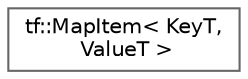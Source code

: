 digraph "类继承关系图"
{
 // LATEX_PDF_SIZE
  bgcolor="transparent";
  edge [fontname=Helvetica,fontsize=10,labelfontname=Helvetica,labelfontsize=10];
  node [fontname=Helvetica,fontsize=10,shape=box,height=0.2,width=0.4];
  rankdir="LR";
  Node0 [id="Node000000",label="tf::MapItem\< KeyT,\l ValueT \>",height=0.2,width=0.4,color="grey40", fillcolor="white", style="filled",URL="$classtf_1_1_map_item.html",tooltip=" "];
}

